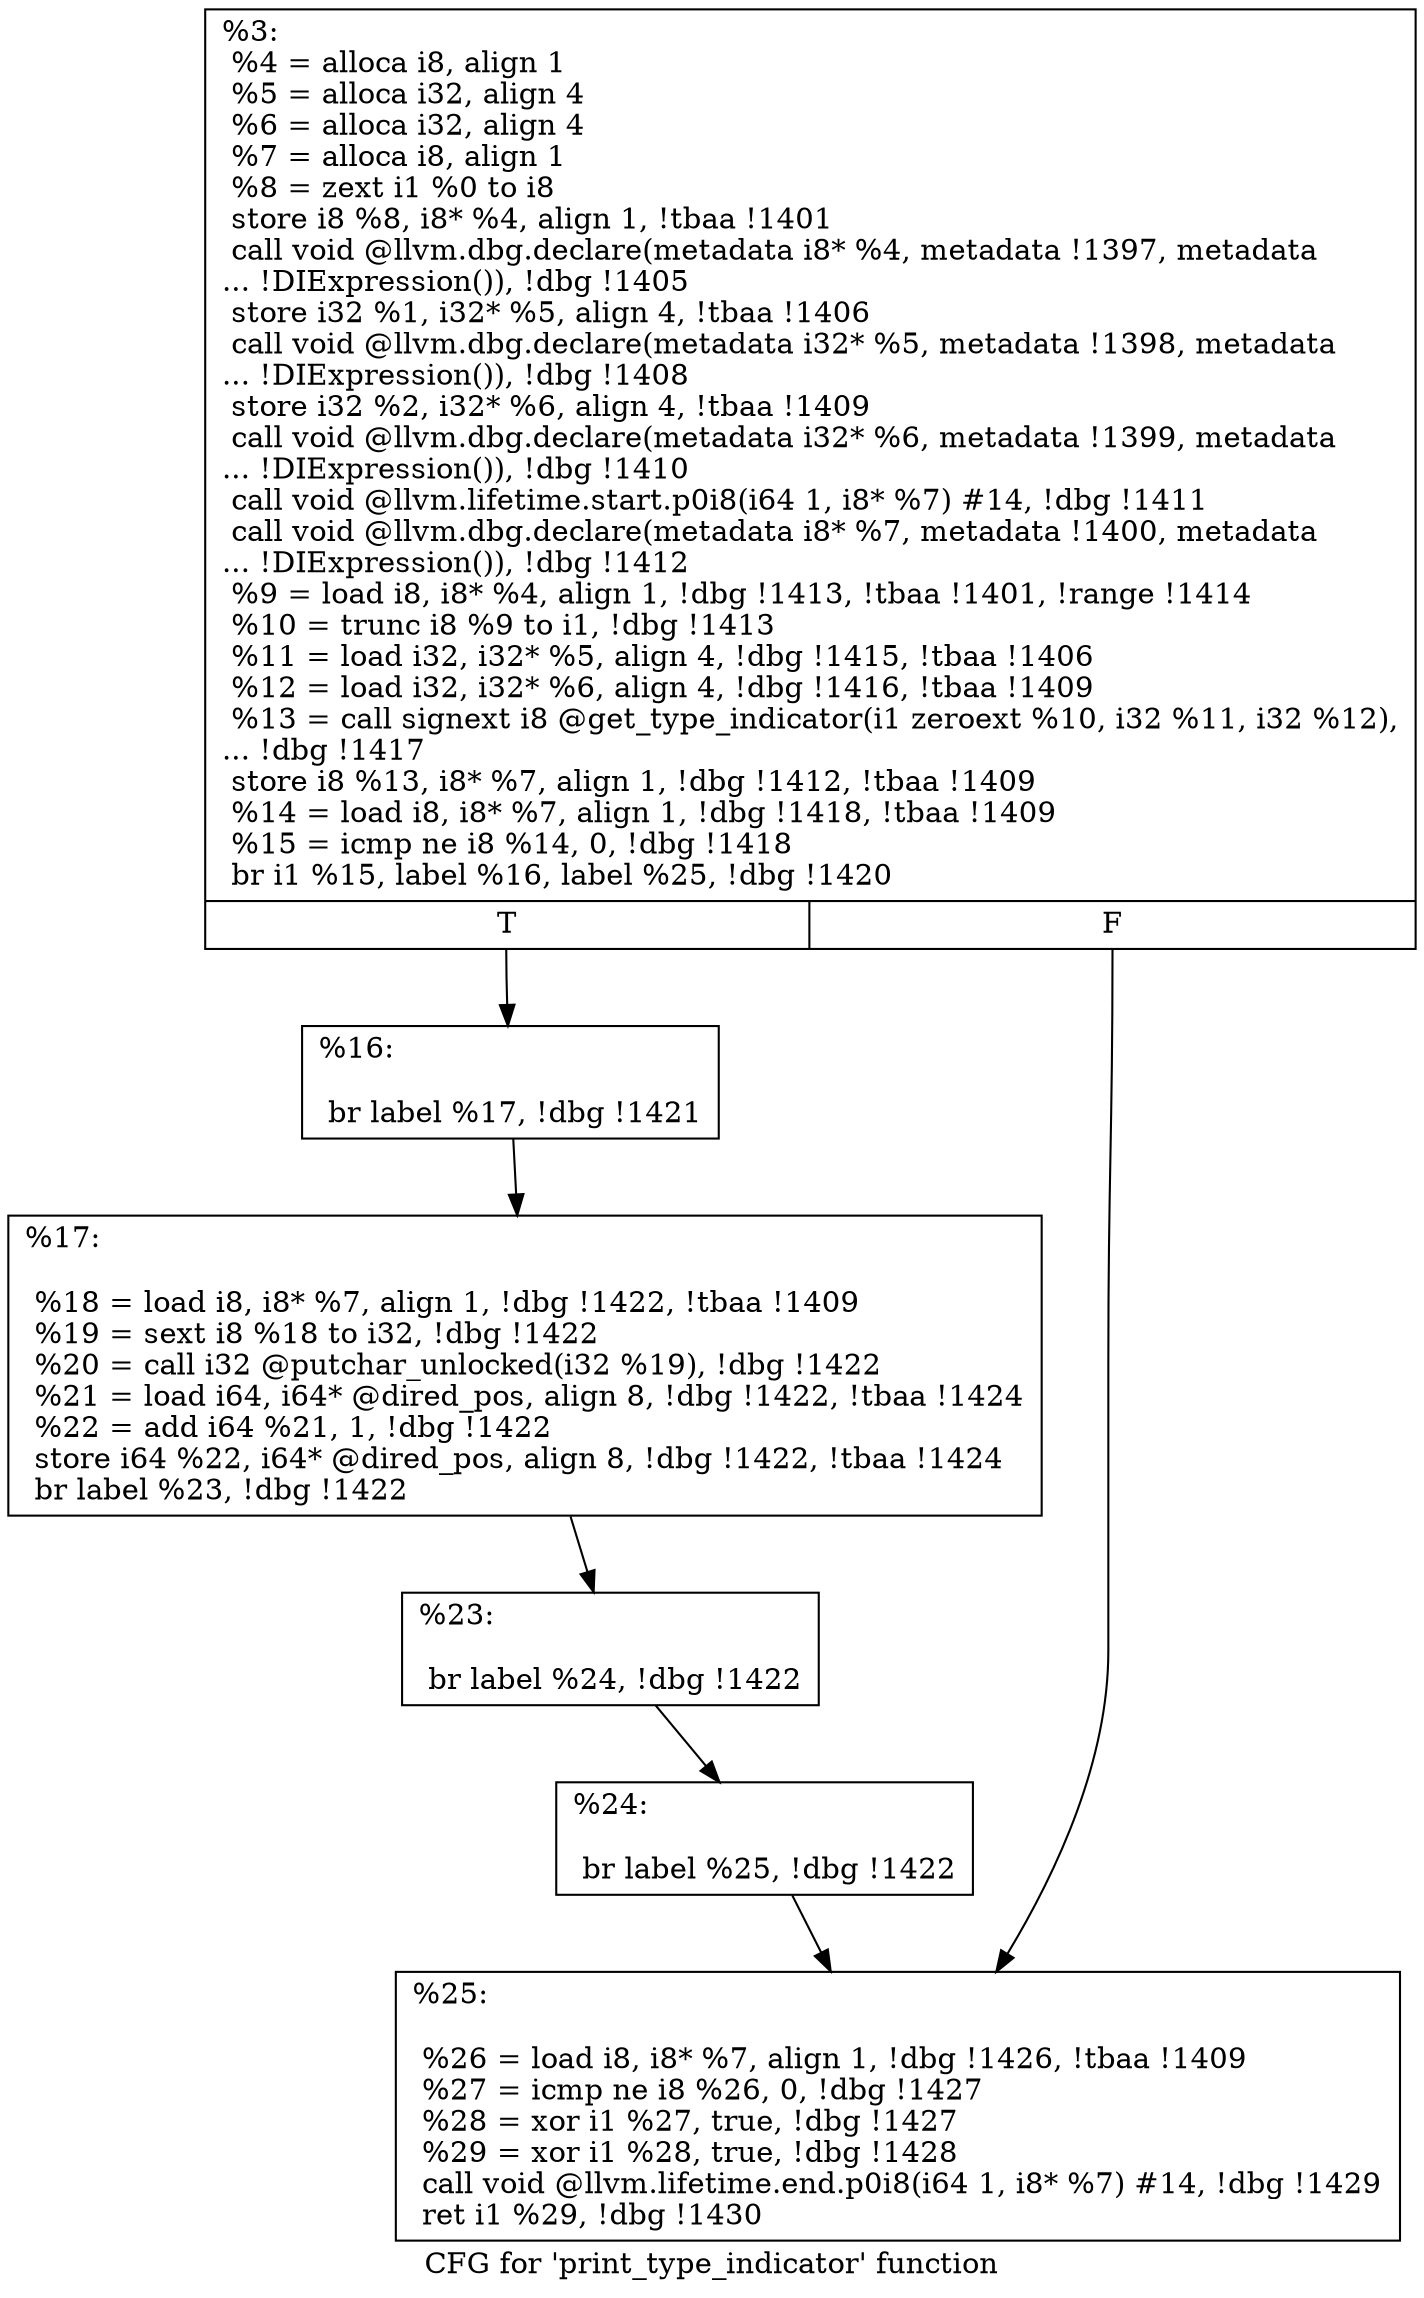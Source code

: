 digraph "CFG for 'print_type_indicator' function" {
	label="CFG for 'print_type_indicator' function";

	Node0x23c5570 [shape=record,label="{%3:\l  %4 = alloca i8, align 1\l  %5 = alloca i32, align 4\l  %6 = alloca i32, align 4\l  %7 = alloca i8, align 1\l  %8 = zext i1 %0 to i8\l  store i8 %8, i8* %4, align 1, !tbaa !1401\l  call void @llvm.dbg.declare(metadata i8* %4, metadata !1397, metadata\l... !DIExpression()), !dbg !1405\l  store i32 %1, i32* %5, align 4, !tbaa !1406\l  call void @llvm.dbg.declare(metadata i32* %5, metadata !1398, metadata\l... !DIExpression()), !dbg !1408\l  store i32 %2, i32* %6, align 4, !tbaa !1409\l  call void @llvm.dbg.declare(metadata i32* %6, metadata !1399, metadata\l... !DIExpression()), !dbg !1410\l  call void @llvm.lifetime.start.p0i8(i64 1, i8* %7) #14, !dbg !1411\l  call void @llvm.dbg.declare(metadata i8* %7, metadata !1400, metadata\l... !DIExpression()), !dbg !1412\l  %9 = load i8, i8* %4, align 1, !dbg !1413, !tbaa !1401, !range !1414\l  %10 = trunc i8 %9 to i1, !dbg !1413\l  %11 = load i32, i32* %5, align 4, !dbg !1415, !tbaa !1406\l  %12 = load i32, i32* %6, align 4, !dbg !1416, !tbaa !1409\l  %13 = call signext i8 @get_type_indicator(i1 zeroext %10, i32 %11, i32 %12),\l... !dbg !1417\l  store i8 %13, i8* %7, align 1, !dbg !1412, !tbaa !1409\l  %14 = load i8, i8* %7, align 1, !dbg !1418, !tbaa !1409\l  %15 = icmp ne i8 %14, 0, !dbg !1418\l  br i1 %15, label %16, label %25, !dbg !1420\l|{<s0>T|<s1>F}}"];
	Node0x23c5570:s0 -> Node0x23c5680;
	Node0x23c5570:s1 -> Node0x23c57c0;
	Node0x23c5680 [shape=record,label="{%16:\l\l  br label %17, !dbg !1421\l}"];
	Node0x23c5680 -> Node0x23c56d0;
	Node0x23c56d0 [shape=record,label="{%17:\l\l  %18 = load i8, i8* %7, align 1, !dbg !1422, !tbaa !1409\l  %19 = sext i8 %18 to i32, !dbg !1422\l  %20 = call i32 @putchar_unlocked(i32 %19), !dbg !1422\l  %21 = load i64, i64* @dired_pos, align 8, !dbg !1422, !tbaa !1424\l  %22 = add i64 %21, 1, !dbg !1422\l  store i64 %22, i64* @dired_pos, align 8, !dbg !1422, !tbaa !1424\l  br label %23, !dbg !1422\l}"];
	Node0x23c56d0 -> Node0x23c5720;
	Node0x23c5720 [shape=record,label="{%23:\l\l  br label %24, !dbg !1422\l}"];
	Node0x23c5720 -> Node0x23c5770;
	Node0x23c5770 [shape=record,label="{%24:\l\l  br label %25, !dbg !1422\l}"];
	Node0x23c5770 -> Node0x23c57c0;
	Node0x23c57c0 [shape=record,label="{%25:\l\l  %26 = load i8, i8* %7, align 1, !dbg !1426, !tbaa !1409\l  %27 = icmp ne i8 %26, 0, !dbg !1427\l  %28 = xor i1 %27, true, !dbg !1427\l  %29 = xor i1 %28, true, !dbg !1428\l  call void @llvm.lifetime.end.p0i8(i64 1, i8* %7) #14, !dbg !1429\l  ret i1 %29, !dbg !1430\l}"];
}
